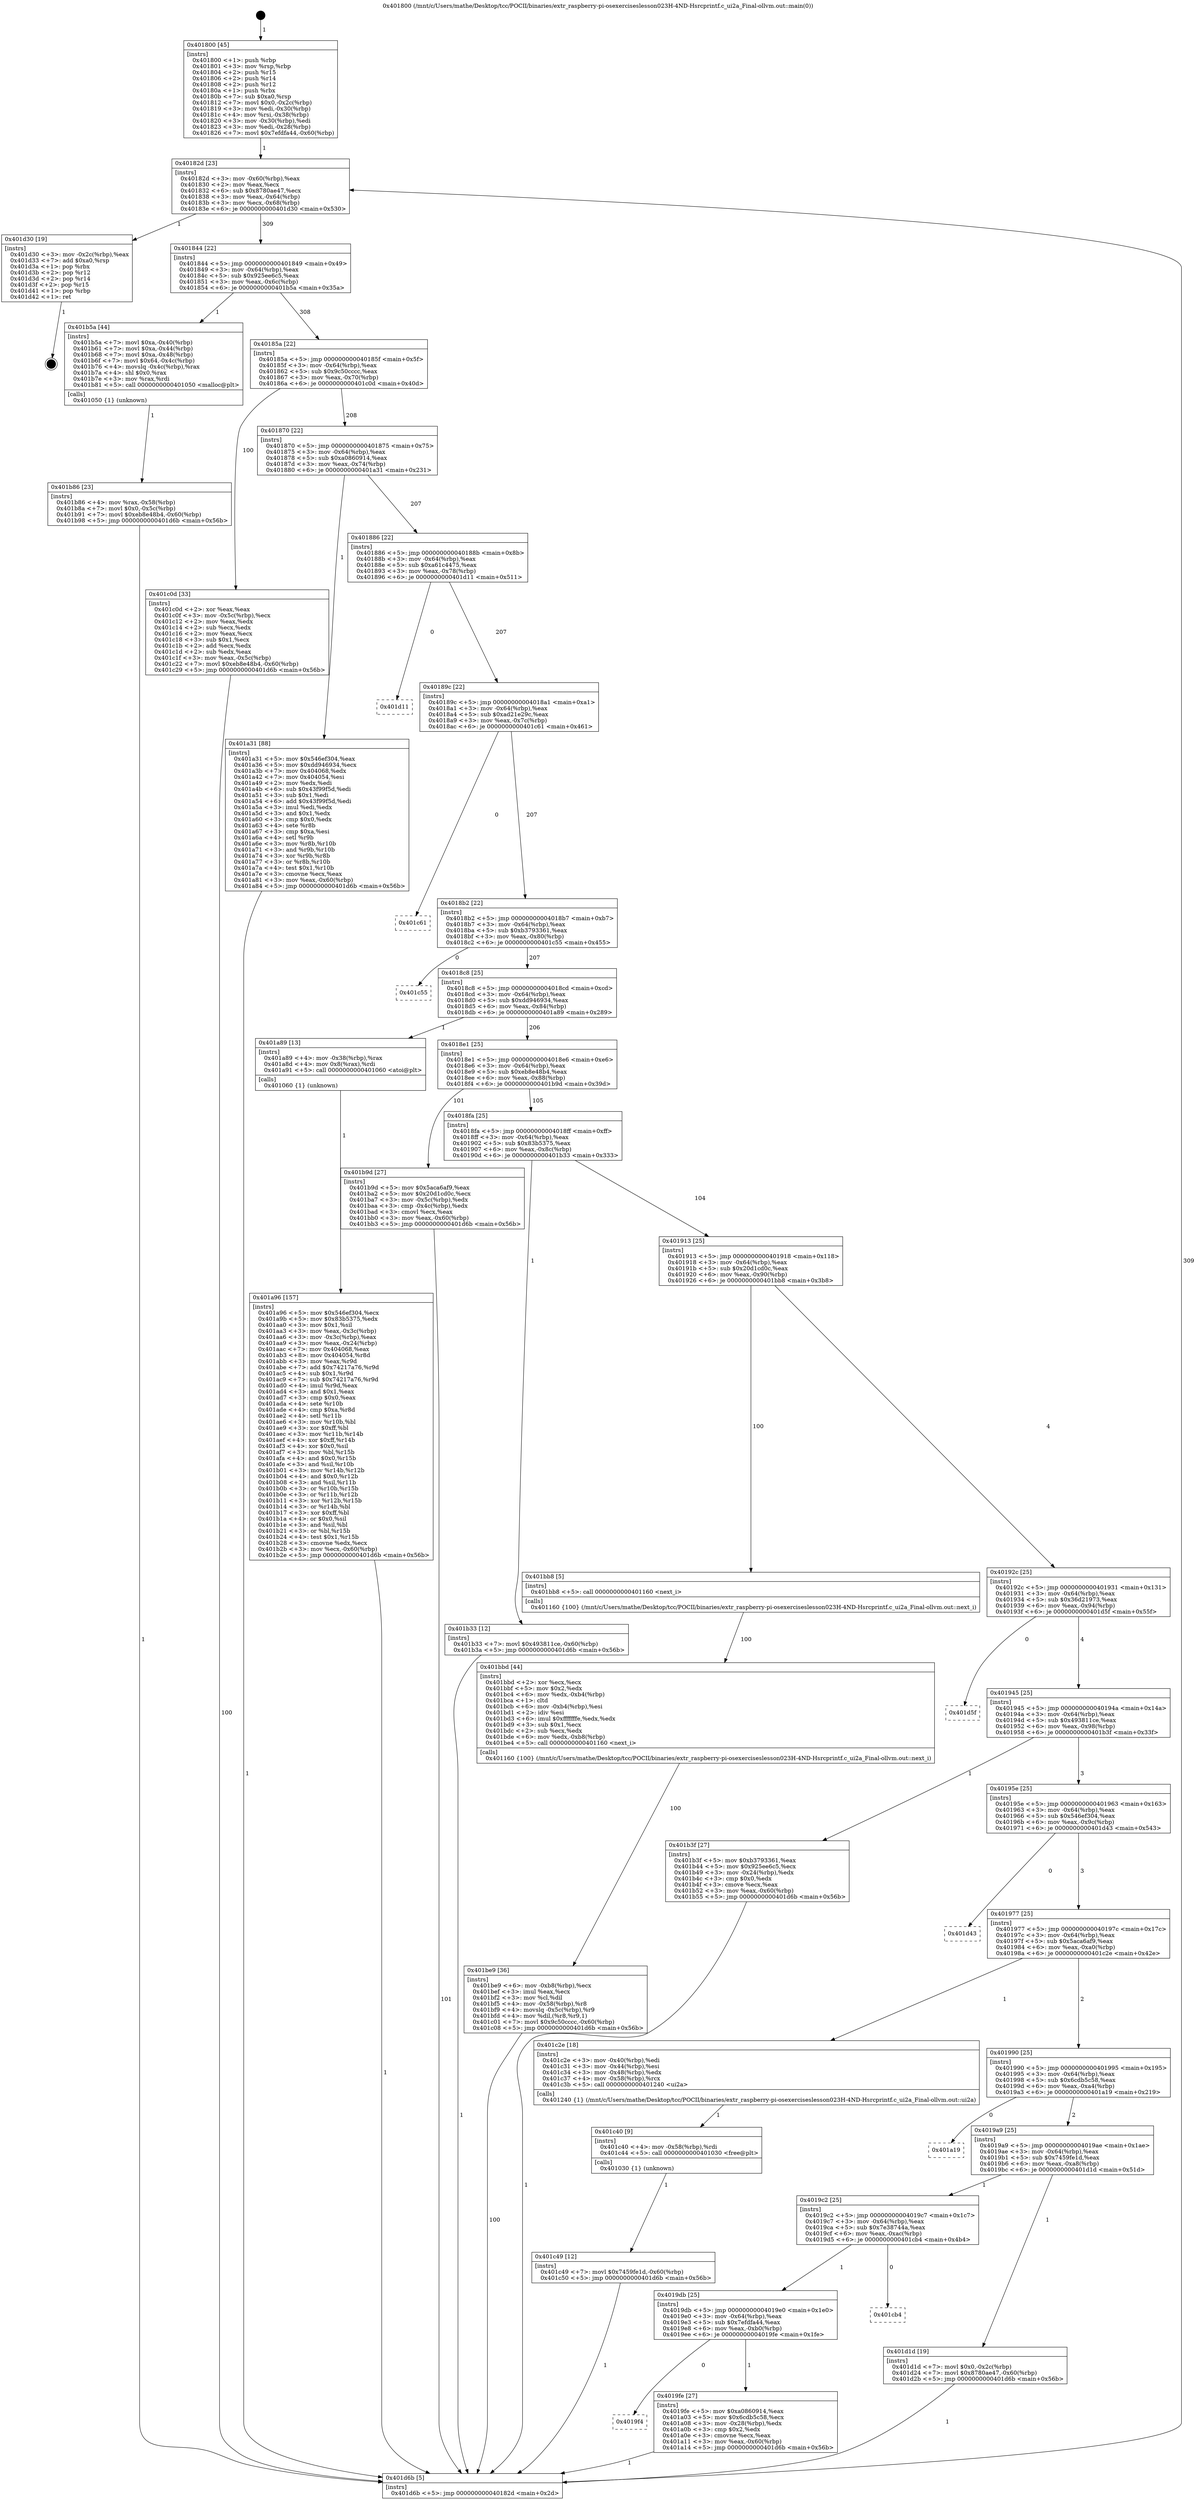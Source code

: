 digraph "0x401800" {
  label = "0x401800 (/mnt/c/Users/mathe/Desktop/tcc/POCII/binaries/extr_raspberry-pi-osexerciseslesson023H-4ND-Hsrcprintf.c_ui2a_Final-ollvm.out::main(0))"
  labelloc = "t"
  node[shape=record]

  Entry [label="",width=0.3,height=0.3,shape=circle,fillcolor=black,style=filled]
  "0x40182d" [label="{
     0x40182d [23]\l
     | [instrs]\l
     &nbsp;&nbsp;0x40182d \<+3\>: mov -0x60(%rbp),%eax\l
     &nbsp;&nbsp;0x401830 \<+2\>: mov %eax,%ecx\l
     &nbsp;&nbsp;0x401832 \<+6\>: sub $0x8780ae47,%ecx\l
     &nbsp;&nbsp;0x401838 \<+3\>: mov %eax,-0x64(%rbp)\l
     &nbsp;&nbsp;0x40183b \<+3\>: mov %ecx,-0x68(%rbp)\l
     &nbsp;&nbsp;0x40183e \<+6\>: je 0000000000401d30 \<main+0x530\>\l
  }"]
  "0x401d30" [label="{
     0x401d30 [19]\l
     | [instrs]\l
     &nbsp;&nbsp;0x401d30 \<+3\>: mov -0x2c(%rbp),%eax\l
     &nbsp;&nbsp;0x401d33 \<+7\>: add $0xa0,%rsp\l
     &nbsp;&nbsp;0x401d3a \<+1\>: pop %rbx\l
     &nbsp;&nbsp;0x401d3b \<+2\>: pop %r12\l
     &nbsp;&nbsp;0x401d3d \<+2\>: pop %r14\l
     &nbsp;&nbsp;0x401d3f \<+2\>: pop %r15\l
     &nbsp;&nbsp;0x401d41 \<+1\>: pop %rbp\l
     &nbsp;&nbsp;0x401d42 \<+1\>: ret\l
  }"]
  "0x401844" [label="{
     0x401844 [22]\l
     | [instrs]\l
     &nbsp;&nbsp;0x401844 \<+5\>: jmp 0000000000401849 \<main+0x49\>\l
     &nbsp;&nbsp;0x401849 \<+3\>: mov -0x64(%rbp),%eax\l
     &nbsp;&nbsp;0x40184c \<+5\>: sub $0x925ee6c5,%eax\l
     &nbsp;&nbsp;0x401851 \<+3\>: mov %eax,-0x6c(%rbp)\l
     &nbsp;&nbsp;0x401854 \<+6\>: je 0000000000401b5a \<main+0x35a\>\l
  }"]
  Exit [label="",width=0.3,height=0.3,shape=circle,fillcolor=black,style=filled,peripheries=2]
  "0x401b5a" [label="{
     0x401b5a [44]\l
     | [instrs]\l
     &nbsp;&nbsp;0x401b5a \<+7\>: movl $0xa,-0x40(%rbp)\l
     &nbsp;&nbsp;0x401b61 \<+7\>: movl $0xa,-0x44(%rbp)\l
     &nbsp;&nbsp;0x401b68 \<+7\>: movl $0xa,-0x48(%rbp)\l
     &nbsp;&nbsp;0x401b6f \<+7\>: movl $0x64,-0x4c(%rbp)\l
     &nbsp;&nbsp;0x401b76 \<+4\>: movslq -0x4c(%rbp),%rax\l
     &nbsp;&nbsp;0x401b7a \<+4\>: shl $0x0,%rax\l
     &nbsp;&nbsp;0x401b7e \<+3\>: mov %rax,%rdi\l
     &nbsp;&nbsp;0x401b81 \<+5\>: call 0000000000401050 \<malloc@plt\>\l
     | [calls]\l
     &nbsp;&nbsp;0x401050 \{1\} (unknown)\l
  }"]
  "0x40185a" [label="{
     0x40185a [22]\l
     | [instrs]\l
     &nbsp;&nbsp;0x40185a \<+5\>: jmp 000000000040185f \<main+0x5f\>\l
     &nbsp;&nbsp;0x40185f \<+3\>: mov -0x64(%rbp),%eax\l
     &nbsp;&nbsp;0x401862 \<+5\>: sub $0x9c50cccc,%eax\l
     &nbsp;&nbsp;0x401867 \<+3\>: mov %eax,-0x70(%rbp)\l
     &nbsp;&nbsp;0x40186a \<+6\>: je 0000000000401c0d \<main+0x40d\>\l
  }"]
  "0x401c49" [label="{
     0x401c49 [12]\l
     | [instrs]\l
     &nbsp;&nbsp;0x401c49 \<+7\>: movl $0x7459fe1d,-0x60(%rbp)\l
     &nbsp;&nbsp;0x401c50 \<+5\>: jmp 0000000000401d6b \<main+0x56b\>\l
  }"]
  "0x401c0d" [label="{
     0x401c0d [33]\l
     | [instrs]\l
     &nbsp;&nbsp;0x401c0d \<+2\>: xor %eax,%eax\l
     &nbsp;&nbsp;0x401c0f \<+3\>: mov -0x5c(%rbp),%ecx\l
     &nbsp;&nbsp;0x401c12 \<+2\>: mov %eax,%edx\l
     &nbsp;&nbsp;0x401c14 \<+2\>: sub %ecx,%edx\l
     &nbsp;&nbsp;0x401c16 \<+2\>: mov %eax,%ecx\l
     &nbsp;&nbsp;0x401c18 \<+3\>: sub $0x1,%ecx\l
     &nbsp;&nbsp;0x401c1b \<+2\>: add %ecx,%edx\l
     &nbsp;&nbsp;0x401c1d \<+2\>: sub %edx,%eax\l
     &nbsp;&nbsp;0x401c1f \<+3\>: mov %eax,-0x5c(%rbp)\l
     &nbsp;&nbsp;0x401c22 \<+7\>: movl $0xeb8e48b4,-0x60(%rbp)\l
     &nbsp;&nbsp;0x401c29 \<+5\>: jmp 0000000000401d6b \<main+0x56b\>\l
  }"]
  "0x401870" [label="{
     0x401870 [22]\l
     | [instrs]\l
     &nbsp;&nbsp;0x401870 \<+5\>: jmp 0000000000401875 \<main+0x75\>\l
     &nbsp;&nbsp;0x401875 \<+3\>: mov -0x64(%rbp),%eax\l
     &nbsp;&nbsp;0x401878 \<+5\>: sub $0xa0860914,%eax\l
     &nbsp;&nbsp;0x40187d \<+3\>: mov %eax,-0x74(%rbp)\l
     &nbsp;&nbsp;0x401880 \<+6\>: je 0000000000401a31 \<main+0x231\>\l
  }"]
  "0x401c40" [label="{
     0x401c40 [9]\l
     | [instrs]\l
     &nbsp;&nbsp;0x401c40 \<+4\>: mov -0x58(%rbp),%rdi\l
     &nbsp;&nbsp;0x401c44 \<+5\>: call 0000000000401030 \<free@plt\>\l
     | [calls]\l
     &nbsp;&nbsp;0x401030 \{1\} (unknown)\l
  }"]
  "0x401a31" [label="{
     0x401a31 [88]\l
     | [instrs]\l
     &nbsp;&nbsp;0x401a31 \<+5\>: mov $0x546ef304,%eax\l
     &nbsp;&nbsp;0x401a36 \<+5\>: mov $0xdd946934,%ecx\l
     &nbsp;&nbsp;0x401a3b \<+7\>: mov 0x404068,%edx\l
     &nbsp;&nbsp;0x401a42 \<+7\>: mov 0x404054,%esi\l
     &nbsp;&nbsp;0x401a49 \<+2\>: mov %edx,%edi\l
     &nbsp;&nbsp;0x401a4b \<+6\>: sub $0x43f99f5d,%edi\l
     &nbsp;&nbsp;0x401a51 \<+3\>: sub $0x1,%edi\l
     &nbsp;&nbsp;0x401a54 \<+6\>: add $0x43f99f5d,%edi\l
     &nbsp;&nbsp;0x401a5a \<+3\>: imul %edi,%edx\l
     &nbsp;&nbsp;0x401a5d \<+3\>: and $0x1,%edx\l
     &nbsp;&nbsp;0x401a60 \<+3\>: cmp $0x0,%edx\l
     &nbsp;&nbsp;0x401a63 \<+4\>: sete %r8b\l
     &nbsp;&nbsp;0x401a67 \<+3\>: cmp $0xa,%esi\l
     &nbsp;&nbsp;0x401a6a \<+4\>: setl %r9b\l
     &nbsp;&nbsp;0x401a6e \<+3\>: mov %r8b,%r10b\l
     &nbsp;&nbsp;0x401a71 \<+3\>: and %r9b,%r10b\l
     &nbsp;&nbsp;0x401a74 \<+3\>: xor %r9b,%r8b\l
     &nbsp;&nbsp;0x401a77 \<+3\>: or %r8b,%r10b\l
     &nbsp;&nbsp;0x401a7a \<+4\>: test $0x1,%r10b\l
     &nbsp;&nbsp;0x401a7e \<+3\>: cmovne %ecx,%eax\l
     &nbsp;&nbsp;0x401a81 \<+3\>: mov %eax,-0x60(%rbp)\l
     &nbsp;&nbsp;0x401a84 \<+5\>: jmp 0000000000401d6b \<main+0x56b\>\l
  }"]
  "0x401886" [label="{
     0x401886 [22]\l
     | [instrs]\l
     &nbsp;&nbsp;0x401886 \<+5\>: jmp 000000000040188b \<main+0x8b\>\l
     &nbsp;&nbsp;0x40188b \<+3\>: mov -0x64(%rbp),%eax\l
     &nbsp;&nbsp;0x40188e \<+5\>: sub $0xa61c4475,%eax\l
     &nbsp;&nbsp;0x401893 \<+3\>: mov %eax,-0x78(%rbp)\l
     &nbsp;&nbsp;0x401896 \<+6\>: je 0000000000401d11 \<main+0x511\>\l
  }"]
  "0x401be9" [label="{
     0x401be9 [36]\l
     | [instrs]\l
     &nbsp;&nbsp;0x401be9 \<+6\>: mov -0xb8(%rbp),%ecx\l
     &nbsp;&nbsp;0x401bef \<+3\>: imul %eax,%ecx\l
     &nbsp;&nbsp;0x401bf2 \<+3\>: mov %cl,%dil\l
     &nbsp;&nbsp;0x401bf5 \<+4\>: mov -0x58(%rbp),%r8\l
     &nbsp;&nbsp;0x401bf9 \<+4\>: movslq -0x5c(%rbp),%r9\l
     &nbsp;&nbsp;0x401bfd \<+4\>: mov %dil,(%r8,%r9,1)\l
     &nbsp;&nbsp;0x401c01 \<+7\>: movl $0x9c50cccc,-0x60(%rbp)\l
     &nbsp;&nbsp;0x401c08 \<+5\>: jmp 0000000000401d6b \<main+0x56b\>\l
  }"]
  "0x401d11" [label="{
     0x401d11\l
  }", style=dashed]
  "0x40189c" [label="{
     0x40189c [22]\l
     | [instrs]\l
     &nbsp;&nbsp;0x40189c \<+5\>: jmp 00000000004018a1 \<main+0xa1\>\l
     &nbsp;&nbsp;0x4018a1 \<+3\>: mov -0x64(%rbp),%eax\l
     &nbsp;&nbsp;0x4018a4 \<+5\>: sub $0xad21e29c,%eax\l
     &nbsp;&nbsp;0x4018a9 \<+3\>: mov %eax,-0x7c(%rbp)\l
     &nbsp;&nbsp;0x4018ac \<+6\>: je 0000000000401c61 \<main+0x461\>\l
  }"]
  "0x401bbd" [label="{
     0x401bbd [44]\l
     | [instrs]\l
     &nbsp;&nbsp;0x401bbd \<+2\>: xor %ecx,%ecx\l
     &nbsp;&nbsp;0x401bbf \<+5\>: mov $0x2,%edx\l
     &nbsp;&nbsp;0x401bc4 \<+6\>: mov %edx,-0xb4(%rbp)\l
     &nbsp;&nbsp;0x401bca \<+1\>: cltd\l
     &nbsp;&nbsp;0x401bcb \<+6\>: mov -0xb4(%rbp),%esi\l
     &nbsp;&nbsp;0x401bd1 \<+2\>: idiv %esi\l
     &nbsp;&nbsp;0x401bd3 \<+6\>: imul $0xfffffffe,%edx,%edx\l
     &nbsp;&nbsp;0x401bd9 \<+3\>: sub $0x1,%ecx\l
     &nbsp;&nbsp;0x401bdc \<+2\>: sub %ecx,%edx\l
     &nbsp;&nbsp;0x401bde \<+6\>: mov %edx,-0xb8(%rbp)\l
     &nbsp;&nbsp;0x401be4 \<+5\>: call 0000000000401160 \<next_i\>\l
     | [calls]\l
     &nbsp;&nbsp;0x401160 \{100\} (/mnt/c/Users/mathe/Desktop/tcc/POCII/binaries/extr_raspberry-pi-osexerciseslesson023H-4ND-Hsrcprintf.c_ui2a_Final-ollvm.out::next_i)\l
  }"]
  "0x401c61" [label="{
     0x401c61\l
  }", style=dashed]
  "0x4018b2" [label="{
     0x4018b2 [22]\l
     | [instrs]\l
     &nbsp;&nbsp;0x4018b2 \<+5\>: jmp 00000000004018b7 \<main+0xb7\>\l
     &nbsp;&nbsp;0x4018b7 \<+3\>: mov -0x64(%rbp),%eax\l
     &nbsp;&nbsp;0x4018ba \<+5\>: sub $0xb3793361,%eax\l
     &nbsp;&nbsp;0x4018bf \<+3\>: mov %eax,-0x80(%rbp)\l
     &nbsp;&nbsp;0x4018c2 \<+6\>: je 0000000000401c55 \<main+0x455\>\l
  }"]
  "0x401b86" [label="{
     0x401b86 [23]\l
     | [instrs]\l
     &nbsp;&nbsp;0x401b86 \<+4\>: mov %rax,-0x58(%rbp)\l
     &nbsp;&nbsp;0x401b8a \<+7\>: movl $0x0,-0x5c(%rbp)\l
     &nbsp;&nbsp;0x401b91 \<+7\>: movl $0xeb8e48b4,-0x60(%rbp)\l
     &nbsp;&nbsp;0x401b98 \<+5\>: jmp 0000000000401d6b \<main+0x56b\>\l
  }"]
  "0x401c55" [label="{
     0x401c55\l
  }", style=dashed]
  "0x4018c8" [label="{
     0x4018c8 [25]\l
     | [instrs]\l
     &nbsp;&nbsp;0x4018c8 \<+5\>: jmp 00000000004018cd \<main+0xcd\>\l
     &nbsp;&nbsp;0x4018cd \<+3\>: mov -0x64(%rbp),%eax\l
     &nbsp;&nbsp;0x4018d0 \<+5\>: sub $0xdd946934,%eax\l
     &nbsp;&nbsp;0x4018d5 \<+6\>: mov %eax,-0x84(%rbp)\l
     &nbsp;&nbsp;0x4018db \<+6\>: je 0000000000401a89 \<main+0x289\>\l
  }"]
  "0x401a96" [label="{
     0x401a96 [157]\l
     | [instrs]\l
     &nbsp;&nbsp;0x401a96 \<+5\>: mov $0x546ef304,%ecx\l
     &nbsp;&nbsp;0x401a9b \<+5\>: mov $0x83b5375,%edx\l
     &nbsp;&nbsp;0x401aa0 \<+3\>: mov $0x1,%sil\l
     &nbsp;&nbsp;0x401aa3 \<+3\>: mov %eax,-0x3c(%rbp)\l
     &nbsp;&nbsp;0x401aa6 \<+3\>: mov -0x3c(%rbp),%eax\l
     &nbsp;&nbsp;0x401aa9 \<+3\>: mov %eax,-0x24(%rbp)\l
     &nbsp;&nbsp;0x401aac \<+7\>: mov 0x404068,%eax\l
     &nbsp;&nbsp;0x401ab3 \<+8\>: mov 0x404054,%r8d\l
     &nbsp;&nbsp;0x401abb \<+3\>: mov %eax,%r9d\l
     &nbsp;&nbsp;0x401abe \<+7\>: add $0x74217a76,%r9d\l
     &nbsp;&nbsp;0x401ac5 \<+4\>: sub $0x1,%r9d\l
     &nbsp;&nbsp;0x401ac9 \<+7\>: sub $0x74217a76,%r9d\l
     &nbsp;&nbsp;0x401ad0 \<+4\>: imul %r9d,%eax\l
     &nbsp;&nbsp;0x401ad4 \<+3\>: and $0x1,%eax\l
     &nbsp;&nbsp;0x401ad7 \<+3\>: cmp $0x0,%eax\l
     &nbsp;&nbsp;0x401ada \<+4\>: sete %r10b\l
     &nbsp;&nbsp;0x401ade \<+4\>: cmp $0xa,%r8d\l
     &nbsp;&nbsp;0x401ae2 \<+4\>: setl %r11b\l
     &nbsp;&nbsp;0x401ae6 \<+3\>: mov %r10b,%bl\l
     &nbsp;&nbsp;0x401ae9 \<+3\>: xor $0xff,%bl\l
     &nbsp;&nbsp;0x401aec \<+3\>: mov %r11b,%r14b\l
     &nbsp;&nbsp;0x401aef \<+4\>: xor $0xff,%r14b\l
     &nbsp;&nbsp;0x401af3 \<+4\>: xor $0x0,%sil\l
     &nbsp;&nbsp;0x401af7 \<+3\>: mov %bl,%r15b\l
     &nbsp;&nbsp;0x401afa \<+4\>: and $0x0,%r15b\l
     &nbsp;&nbsp;0x401afe \<+3\>: and %sil,%r10b\l
     &nbsp;&nbsp;0x401b01 \<+3\>: mov %r14b,%r12b\l
     &nbsp;&nbsp;0x401b04 \<+4\>: and $0x0,%r12b\l
     &nbsp;&nbsp;0x401b08 \<+3\>: and %sil,%r11b\l
     &nbsp;&nbsp;0x401b0b \<+3\>: or %r10b,%r15b\l
     &nbsp;&nbsp;0x401b0e \<+3\>: or %r11b,%r12b\l
     &nbsp;&nbsp;0x401b11 \<+3\>: xor %r12b,%r15b\l
     &nbsp;&nbsp;0x401b14 \<+3\>: or %r14b,%bl\l
     &nbsp;&nbsp;0x401b17 \<+3\>: xor $0xff,%bl\l
     &nbsp;&nbsp;0x401b1a \<+4\>: or $0x0,%sil\l
     &nbsp;&nbsp;0x401b1e \<+3\>: and %sil,%bl\l
     &nbsp;&nbsp;0x401b21 \<+3\>: or %bl,%r15b\l
     &nbsp;&nbsp;0x401b24 \<+4\>: test $0x1,%r15b\l
     &nbsp;&nbsp;0x401b28 \<+3\>: cmovne %edx,%ecx\l
     &nbsp;&nbsp;0x401b2b \<+3\>: mov %ecx,-0x60(%rbp)\l
     &nbsp;&nbsp;0x401b2e \<+5\>: jmp 0000000000401d6b \<main+0x56b\>\l
  }"]
  "0x401a89" [label="{
     0x401a89 [13]\l
     | [instrs]\l
     &nbsp;&nbsp;0x401a89 \<+4\>: mov -0x38(%rbp),%rax\l
     &nbsp;&nbsp;0x401a8d \<+4\>: mov 0x8(%rax),%rdi\l
     &nbsp;&nbsp;0x401a91 \<+5\>: call 0000000000401060 \<atoi@plt\>\l
     | [calls]\l
     &nbsp;&nbsp;0x401060 \{1\} (unknown)\l
  }"]
  "0x4018e1" [label="{
     0x4018e1 [25]\l
     | [instrs]\l
     &nbsp;&nbsp;0x4018e1 \<+5\>: jmp 00000000004018e6 \<main+0xe6\>\l
     &nbsp;&nbsp;0x4018e6 \<+3\>: mov -0x64(%rbp),%eax\l
     &nbsp;&nbsp;0x4018e9 \<+5\>: sub $0xeb8e48b4,%eax\l
     &nbsp;&nbsp;0x4018ee \<+6\>: mov %eax,-0x88(%rbp)\l
     &nbsp;&nbsp;0x4018f4 \<+6\>: je 0000000000401b9d \<main+0x39d\>\l
  }"]
  "0x401800" [label="{
     0x401800 [45]\l
     | [instrs]\l
     &nbsp;&nbsp;0x401800 \<+1\>: push %rbp\l
     &nbsp;&nbsp;0x401801 \<+3\>: mov %rsp,%rbp\l
     &nbsp;&nbsp;0x401804 \<+2\>: push %r15\l
     &nbsp;&nbsp;0x401806 \<+2\>: push %r14\l
     &nbsp;&nbsp;0x401808 \<+2\>: push %r12\l
     &nbsp;&nbsp;0x40180a \<+1\>: push %rbx\l
     &nbsp;&nbsp;0x40180b \<+7\>: sub $0xa0,%rsp\l
     &nbsp;&nbsp;0x401812 \<+7\>: movl $0x0,-0x2c(%rbp)\l
     &nbsp;&nbsp;0x401819 \<+3\>: mov %edi,-0x30(%rbp)\l
     &nbsp;&nbsp;0x40181c \<+4\>: mov %rsi,-0x38(%rbp)\l
     &nbsp;&nbsp;0x401820 \<+3\>: mov -0x30(%rbp),%edi\l
     &nbsp;&nbsp;0x401823 \<+3\>: mov %edi,-0x28(%rbp)\l
     &nbsp;&nbsp;0x401826 \<+7\>: movl $0x7efdfa44,-0x60(%rbp)\l
  }"]
  "0x401b9d" [label="{
     0x401b9d [27]\l
     | [instrs]\l
     &nbsp;&nbsp;0x401b9d \<+5\>: mov $0x5aca6af9,%eax\l
     &nbsp;&nbsp;0x401ba2 \<+5\>: mov $0x20d1cd0c,%ecx\l
     &nbsp;&nbsp;0x401ba7 \<+3\>: mov -0x5c(%rbp),%edx\l
     &nbsp;&nbsp;0x401baa \<+3\>: cmp -0x4c(%rbp),%edx\l
     &nbsp;&nbsp;0x401bad \<+3\>: cmovl %ecx,%eax\l
     &nbsp;&nbsp;0x401bb0 \<+3\>: mov %eax,-0x60(%rbp)\l
     &nbsp;&nbsp;0x401bb3 \<+5\>: jmp 0000000000401d6b \<main+0x56b\>\l
  }"]
  "0x4018fa" [label="{
     0x4018fa [25]\l
     | [instrs]\l
     &nbsp;&nbsp;0x4018fa \<+5\>: jmp 00000000004018ff \<main+0xff\>\l
     &nbsp;&nbsp;0x4018ff \<+3\>: mov -0x64(%rbp),%eax\l
     &nbsp;&nbsp;0x401902 \<+5\>: sub $0x83b5375,%eax\l
     &nbsp;&nbsp;0x401907 \<+6\>: mov %eax,-0x8c(%rbp)\l
     &nbsp;&nbsp;0x40190d \<+6\>: je 0000000000401b33 \<main+0x333\>\l
  }"]
  "0x401d6b" [label="{
     0x401d6b [5]\l
     | [instrs]\l
     &nbsp;&nbsp;0x401d6b \<+5\>: jmp 000000000040182d \<main+0x2d\>\l
  }"]
  "0x401b33" [label="{
     0x401b33 [12]\l
     | [instrs]\l
     &nbsp;&nbsp;0x401b33 \<+7\>: movl $0x493811ce,-0x60(%rbp)\l
     &nbsp;&nbsp;0x401b3a \<+5\>: jmp 0000000000401d6b \<main+0x56b\>\l
  }"]
  "0x401913" [label="{
     0x401913 [25]\l
     | [instrs]\l
     &nbsp;&nbsp;0x401913 \<+5\>: jmp 0000000000401918 \<main+0x118\>\l
     &nbsp;&nbsp;0x401918 \<+3\>: mov -0x64(%rbp),%eax\l
     &nbsp;&nbsp;0x40191b \<+5\>: sub $0x20d1cd0c,%eax\l
     &nbsp;&nbsp;0x401920 \<+6\>: mov %eax,-0x90(%rbp)\l
     &nbsp;&nbsp;0x401926 \<+6\>: je 0000000000401bb8 \<main+0x3b8\>\l
  }"]
  "0x4019f4" [label="{
     0x4019f4\l
  }", style=dashed]
  "0x401bb8" [label="{
     0x401bb8 [5]\l
     | [instrs]\l
     &nbsp;&nbsp;0x401bb8 \<+5\>: call 0000000000401160 \<next_i\>\l
     | [calls]\l
     &nbsp;&nbsp;0x401160 \{100\} (/mnt/c/Users/mathe/Desktop/tcc/POCII/binaries/extr_raspberry-pi-osexerciseslesson023H-4ND-Hsrcprintf.c_ui2a_Final-ollvm.out::next_i)\l
  }"]
  "0x40192c" [label="{
     0x40192c [25]\l
     | [instrs]\l
     &nbsp;&nbsp;0x40192c \<+5\>: jmp 0000000000401931 \<main+0x131\>\l
     &nbsp;&nbsp;0x401931 \<+3\>: mov -0x64(%rbp),%eax\l
     &nbsp;&nbsp;0x401934 \<+5\>: sub $0x36d21973,%eax\l
     &nbsp;&nbsp;0x401939 \<+6\>: mov %eax,-0x94(%rbp)\l
     &nbsp;&nbsp;0x40193f \<+6\>: je 0000000000401d5f \<main+0x55f\>\l
  }"]
  "0x4019fe" [label="{
     0x4019fe [27]\l
     | [instrs]\l
     &nbsp;&nbsp;0x4019fe \<+5\>: mov $0xa0860914,%eax\l
     &nbsp;&nbsp;0x401a03 \<+5\>: mov $0x6cdb5c58,%ecx\l
     &nbsp;&nbsp;0x401a08 \<+3\>: mov -0x28(%rbp),%edx\l
     &nbsp;&nbsp;0x401a0b \<+3\>: cmp $0x2,%edx\l
     &nbsp;&nbsp;0x401a0e \<+3\>: cmovne %ecx,%eax\l
     &nbsp;&nbsp;0x401a11 \<+3\>: mov %eax,-0x60(%rbp)\l
     &nbsp;&nbsp;0x401a14 \<+5\>: jmp 0000000000401d6b \<main+0x56b\>\l
  }"]
  "0x401d5f" [label="{
     0x401d5f\l
  }", style=dashed]
  "0x401945" [label="{
     0x401945 [25]\l
     | [instrs]\l
     &nbsp;&nbsp;0x401945 \<+5\>: jmp 000000000040194a \<main+0x14a\>\l
     &nbsp;&nbsp;0x40194a \<+3\>: mov -0x64(%rbp),%eax\l
     &nbsp;&nbsp;0x40194d \<+5\>: sub $0x493811ce,%eax\l
     &nbsp;&nbsp;0x401952 \<+6\>: mov %eax,-0x98(%rbp)\l
     &nbsp;&nbsp;0x401958 \<+6\>: je 0000000000401b3f \<main+0x33f\>\l
  }"]
  "0x4019db" [label="{
     0x4019db [25]\l
     | [instrs]\l
     &nbsp;&nbsp;0x4019db \<+5\>: jmp 00000000004019e0 \<main+0x1e0\>\l
     &nbsp;&nbsp;0x4019e0 \<+3\>: mov -0x64(%rbp),%eax\l
     &nbsp;&nbsp;0x4019e3 \<+5\>: sub $0x7efdfa44,%eax\l
     &nbsp;&nbsp;0x4019e8 \<+6\>: mov %eax,-0xb0(%rbp)\l
     &nbsp;&nbsp;0x4019ee \<+6\>: je 00000000004019fe \<main+0x1fe\>\l
  }"]
  "0x401b3f" [label="{
     0x401b3f [27]\l
     | [instrs]\l
     &nbsp;&nbsp;0x401b3f \<+5\>: mov $0xb3793361,%eax\l
     &nbsp;&nbsp;0x401b44 \<+5\>: mov $0x925ee6c5,%ecx\l
     &nbsp;&nbsp;0x401b49 \<+3\>: mov -0x24(%rbp),%edx\l
     &nbsp;&nbsp;0x401b4c \<+3\>: cmp $0x0,%edx\l
     &nbsp;&nbsp;0x401b4f \<+3\>: cmove %ecx,%eax\l
     &nbsp;&nbsp;0x401b52 \<+3\>: mov %eax,-0x60(%rbp)\l
     &nbsp;&nbsp;0x401b55 \<+5\>: jmp 0000000000401d6b \<main+0x56b\>\l
  }"]
  "0x40195e" [label="{
     0x40195e [25]\l
     | [instrs]\l
     &nbsp;&nbsp;0x40195e \<+5\>: jmp 0000000000401963 \<main+0x163\>\l
     &nbsp;&nbsp;0x401963 \<+3\>: mov -0x64(%rbp),%eax\l
     &nbsp;&nbsp;0x401966 \<+5\>: sub $0x546ef304,%eax\l
     &nbsp;&nbsp;0x40196b \<+6\>: mov %eax,-0x9c(%rbp)\l
     &nbsp;&nbsp;0x401971 \<+6\>: je 0000000000401d43 \<main+0x543\>\l
  }"]
  "0x401cb4" [label="{
     0x401cb4\l
  }", style=dashed]
  "0x401d43" [label="{
     0x401d43\l
  }", style=dashed]
  "0x401977" [label="{
     0x401977 [25]\l
     | [instrs]\l
     &nbsp;&nbsp;0x401977 \<+5\>: jmp 000000000040197c \<main+0x17c\>\l
     &nbsp;&nbsp;0x40197c \<+3\>: mov -0x64(%rbp),%eax\l
     &nbsp;&nbsp;0x40197f \<+5\>: sub $0x5aca6af9,%eax\l
     &nbsp;&nbsp;0x401984 \<+6\>: mov %eax,-0xa0(%rbp)\l
     &nbsp;&nbsp;0x40198a \<+6\>: je 0000000000401c2e \<main+0x42e\>\l
  }"]
  "0x4019c2" [label="{
     0x4019c2 [25]\l
     | [instrs]\l
     &nbsp;&nbsp;0x4019c2 \<+5\>: jmp 00000000004019c7 \<main+0x1c7\>\l
     &nbsp;&nbsp;0x4019c7 \<+3\>: mov -0x64(%rbp),%eax\l
     &nbsp;&nbsp;0x4019ca \<+5\>: sub $0x7e38744a,%eax\l
     &nbsp;&nbsp;0x4019cf \<+6\>: mov %eax,-0xac(%rbp)\l
     &nbsp;&nbsp;0x4019d5 \<+6\>: je 0000000000401cb4 \<main+0x4b4\>\l
  }"]
  "0x401c2e" [label="{
     0x401c2e [18]\l
     | [instrs]\l
     &nbsp;&nbsp;0x401c2e \<+3\>: mov -0x40(%rbp),%edi\l
     &nbsp;&nbsp;0x401c31 \<+3\>: mov -0x44(%rbp),%esi\l
     &nbsp;&nbsp;0x401c34 \<+3\>: mov -0x48(%rbp),%edx\l
     &nbsp;&nbsp;0x401c37 \<+4\>: mov -0x58(%rbp),%rcx\l
     &nbsp;&nbsp;0x401c3b \<+5\>: call 0000000000401240 \<ui2a\>\l
     | [calls]\l
     &nbsp;&nbsp;0x401240 \{1\} (/mnt/c/Users/mathe/Desktop/tcc/POCII/binaries/extr_raspberry-pi-osexerciseslesson023H-4ND-Hsrcprintf.c_ui2a_Final-ollvm.out::ui2a)\l
  }"]
  "0x401990" [label="{
     0x401990 [25]\l
     | [instrs]\l
     &nbsp;&nbsp;0x401990 \<+5\>: jmp 0000000000401995 \<main+0x195\>\l
     &nbsp;&nbsp;0x401995 \<+3\>: mov -0x64(%rbp),%eax\l
     &nbsp;&nbsp;0x401998 \<+5\>: sub $0x6cdb5c58,%eax\l
     &nbsp;&nbsp;0x40199d \<+6\>: mov %eax,-0xa4(%rbp)\l
     &nbsp;&nbsp;0x4019a3 \<+6\>: je 0000000000401a19 \<main+0x219\>\l
  }"]
  "0x401d1d" [label="{
     0x401d1d [19]\l
     | [instrs]\l
     &nbsp;&nbsp;0x401d1d \<+7\>: movl $0x0,-0x2c(%rbp)\l
     &nbsp;&nbsp;0x401d24 \<+7\>: movl $0x8780ae47,-0x60(%rbp)\l
     &nbsp;&nbsp;0x401d2b \<+5\>: jmp 0000000000401d6b \<main+0x56b\>\l
  }"]
  "0x401a19" [label="{
     0x401a19\l
  }", style=dashed]
  "0x4019a9" [label="{
     0x4019a9 [25]\l
     | [instrs]\l
     &nbsp;&nbsp;0x4019a9 \<+5\>: jmp 00000000004019ae \<main+0x1ae\>\l
     &nbsp;&nbsp;0x4019ae \<+3\>: mov -0x64(%rbp),%eax\l
     &nbsp;&nbsp;0x4019b1 \<+5\>: sub $0x7459fe1d,%eax\l
     &nbsp;&nbsp;0x4019b6 \<+6\>: mov %eax,-0xa8(%rbp)\l
     &nbsp;&nbsp;0x4019bc \<+6\>: je 0000000000401d1d \<main+0x51d\>\l
  }"]
  Entry -> "0x401800" [label=" 1"]
  "0x40182d" -> "0x401d30" [label=" 1"]
  "0x40182d" -> "0x401844" [label=" 309"]
  "0x401d30" -> Exit [label=" 1"]
  "0x401844" -> "0x401b5a" [label=" 1"]
  "0x401844" -> "0x40185a" [label=" 308"]
  "0x401d1d" -> "0x401d6b" [label=" 1"]
  "0x40185a" -> "0x401c0d" [label=" 100"]
  "0x40185a" -> "0x401870" [label=" 208"]
  "0x401c49" -> "0x401d6b" [label=" 1"]
  "0x401870" -> "0x401a31" [label=" 1"]
  "0x401870" -> "0x401886" [label=" 207"]
  "0x401c40" -> "0x401c49" [label=" 1"]
  "0x401886" -> "0x401d11" [label=" 0"]
  "0x401886" -> "0x40189c" [label=" 207"]
  "0x401c2e" -> "0x401c40" [label=" 1"]
  "0x40189c" -> "0x401c61" [label=" 0"]
  "0x40189c" -> "0x4018b2" [label=" 207"]
  "0x401c0d" -> "0x401d6b" [label=" 100"]
  "0x4018b2" -> "0x401c55" [label=" 0"]
  "0x4018b2" -> "0x4018c8" [label=" 207"]
  "0x401be9" -> "0x401d6b" [label=" 100"]
  "0x4018c8" -> "0x401a89" [label=" 1"]
  "0x4018c8" -> "0x4018e1" [label=" 206"]
  "0x401bbd" -> "0x401be9" [label=" 100"]
  "0x4018e1" -> "0x401b9d" [label=" 101"]
  "0x4018e1" -> "0x4018fa" [label=" 105"]
  "0x401bb8" -> "0x401bbd" [label=" 100"]
  "0x4018fa" -> "0x401b33" [label=" 1"]
  "0x4018fa" -> "0x401913" [label=" 104"]
  "0x401b9d" -> "0x401d6b" [label=" 101"]
  "0x401913" -> "0x401bb8" [label=" 100"]
  "0x401913" -> "0x40192c" [label=" 4"]
  "0x401b86" -> "0x401d6b" [label=" 1"]
  "0x40192c" -> "0x401d5f" [label=" 0"]
  "0x40192c" -> "0x401945" [label=" 4"]
  "0x401b5a" -> "0x401b86" [label=" 1"]
  "0x401945" -> "0x401b3f" [label=" 1"]
  "0x401945" -> "0x40195e" [label=" 3"]
  "0x401b33" -> "0x401d6b" [label=" 1"]
  "0x40195e" -> "0x401d43" [label=" 0"]
  "0x40195e" -> "0x401977" [label=" 3"]
  "0x401a96" -> "0x401d6b" [label=" 1"]
  "0x401977" -> "0x401c2e" [label=" 1"]
  "0x401977" -> "0x401990" [label=" 2"]
  "0x401a31" -> "0x401d6b" [label=" 1"]
  "0x401990" -> "0x401a19" [label=" 0"]
  "0x401990" -> "0x4019a9" [label=" 2"]
  "0x401d6b" -> "0x40182d" [label=" 309"]
  "0x4019a9" -> "0x401d1d" [label=" 1"]
  "0x4019a9" -> "0x4019c2" [label=" 1"]
  "0x401a89" -> "0x401a96" [label=" 1"]
  "0x4019c2" -> "0x401cb4" [label=" 0"]
  "0x4019c2" -> "0x4019db" [label=" 1"]
  "0x401b3f" -> "0x401d6b" [label=" 1"]
  "0x4019db" -> "0x4019fe" [label=" 1"]
  "0x4019db" -> "0x4019f4" [label=" 0"]
  "0x4019fe" -> "0x401d6b" [label=" 1"]
  "0x401800" -> "0x40182d" [label=" 1"]
}
